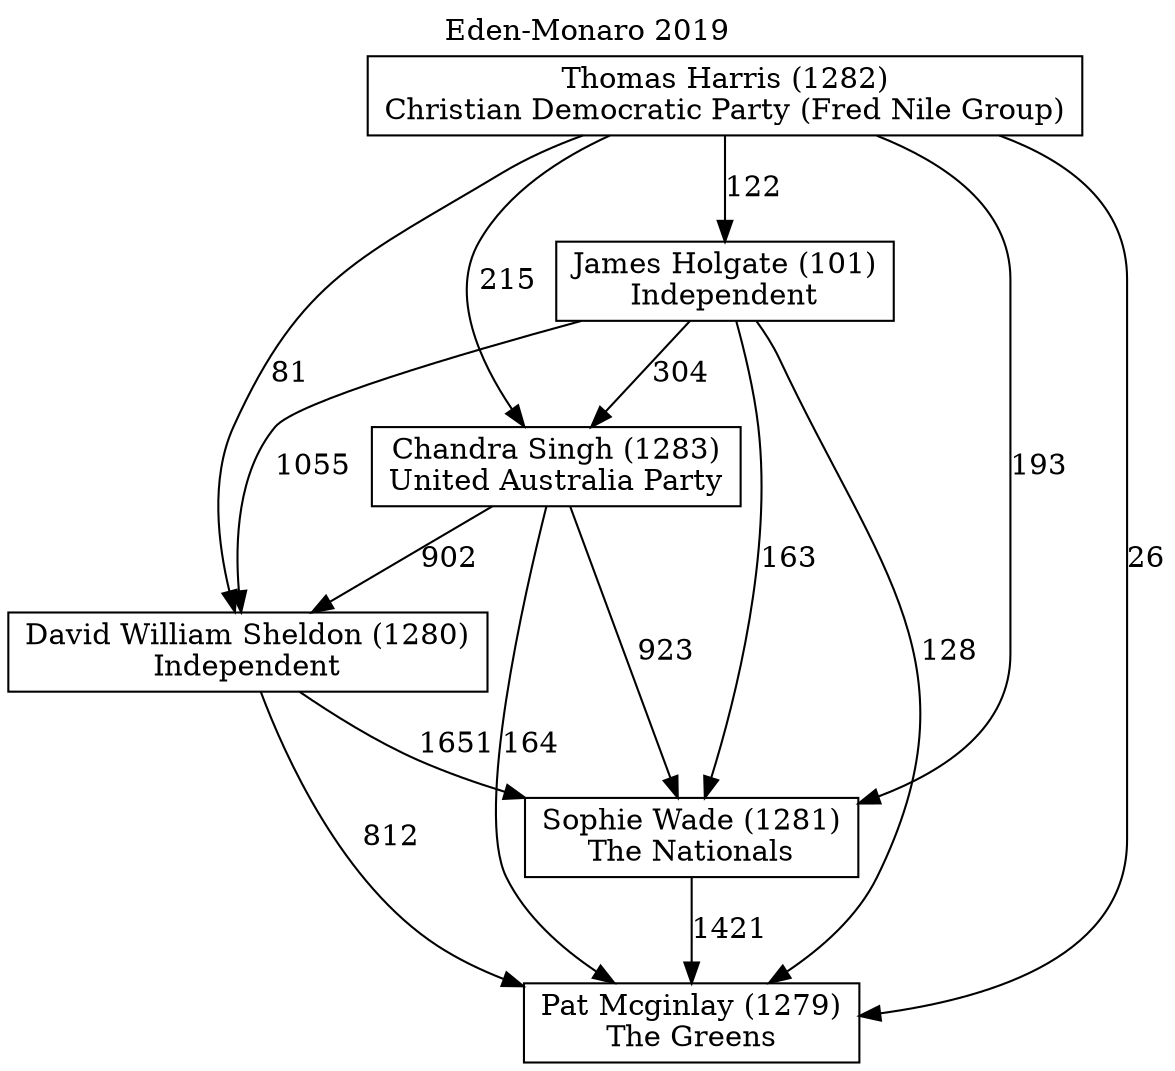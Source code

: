 // House preference flow
digraph "Pat Mcginlay (1279)_Eden-Monaro_2019" {
	graph [label="Eden-Monaro 2019" labelloc=t mclimit=10]
	node [shape=box]
	"Chandra Singh (1283)" [label="Chandra Singh (1283)
United Australia Party"]
	"David William Sheldon (1280)" [label="David William Sheldon (1280)
Independent"]
	"James Holgate (101)" [label="James Holgate (101)
Independent"]
	"Pat Mcginlay (1279)" [label="Pat Mcginlay (1279)
The Greens"]
	"Sophie Wade (1281)" [label="Sophie Wade (1281)
The Nationals"]
	"Thomas Harris (1282)" [label="Thomas Harris (1282)
Christian Democratic Party (Fred Nile Group)"]
	"Chandra Singh (1283)" -> "David William Sheldon (1280)" [label=902]
	"Chandra Singh (1283)" -> "Pat Mcginlay (1279)" [label=164]
	"Chandra Singh (1283)" -> "Sophie Wade (1281)" [label=923]
	"David William Sheldon (1280)" -> "Pat Mcginlay (1279)" [label=812]
	"David William Sheldon (1280)" -> "Sophie Wade (1281)" [label=1651]
	"James Holgate (101)" -> "Chandra Singh (1283)" [label=304]
	"James Holgate (101)" -> "David William Sheldon (1280)" [label=1055]
	"James Holgate (101)" -> "Pat Mcginlay (1279)" [label=128]
	"James Holgate (101)" -> "Sophie Wade (1281)" [label=163]
	"Sophie Wade (1281)" -> "Pat Mcginlay (1279)" [label=1421]
	"Thomas Harris (1282)" -> "Chandra Singh (1283)" [label=215]
	"Thomas Harris (1282)" -> "David William Sheldon (1280)" [label=81]
	"Thomas Harris (1282)" -> "James Holgate (101)" [label=122]
	"Thomas Harris (1282)" -> "Pat Mcginlay (1279)" [label=26]
	"Thomas Harris (1282)" -> "Sophie Wade (1281)" [label=193]
}

